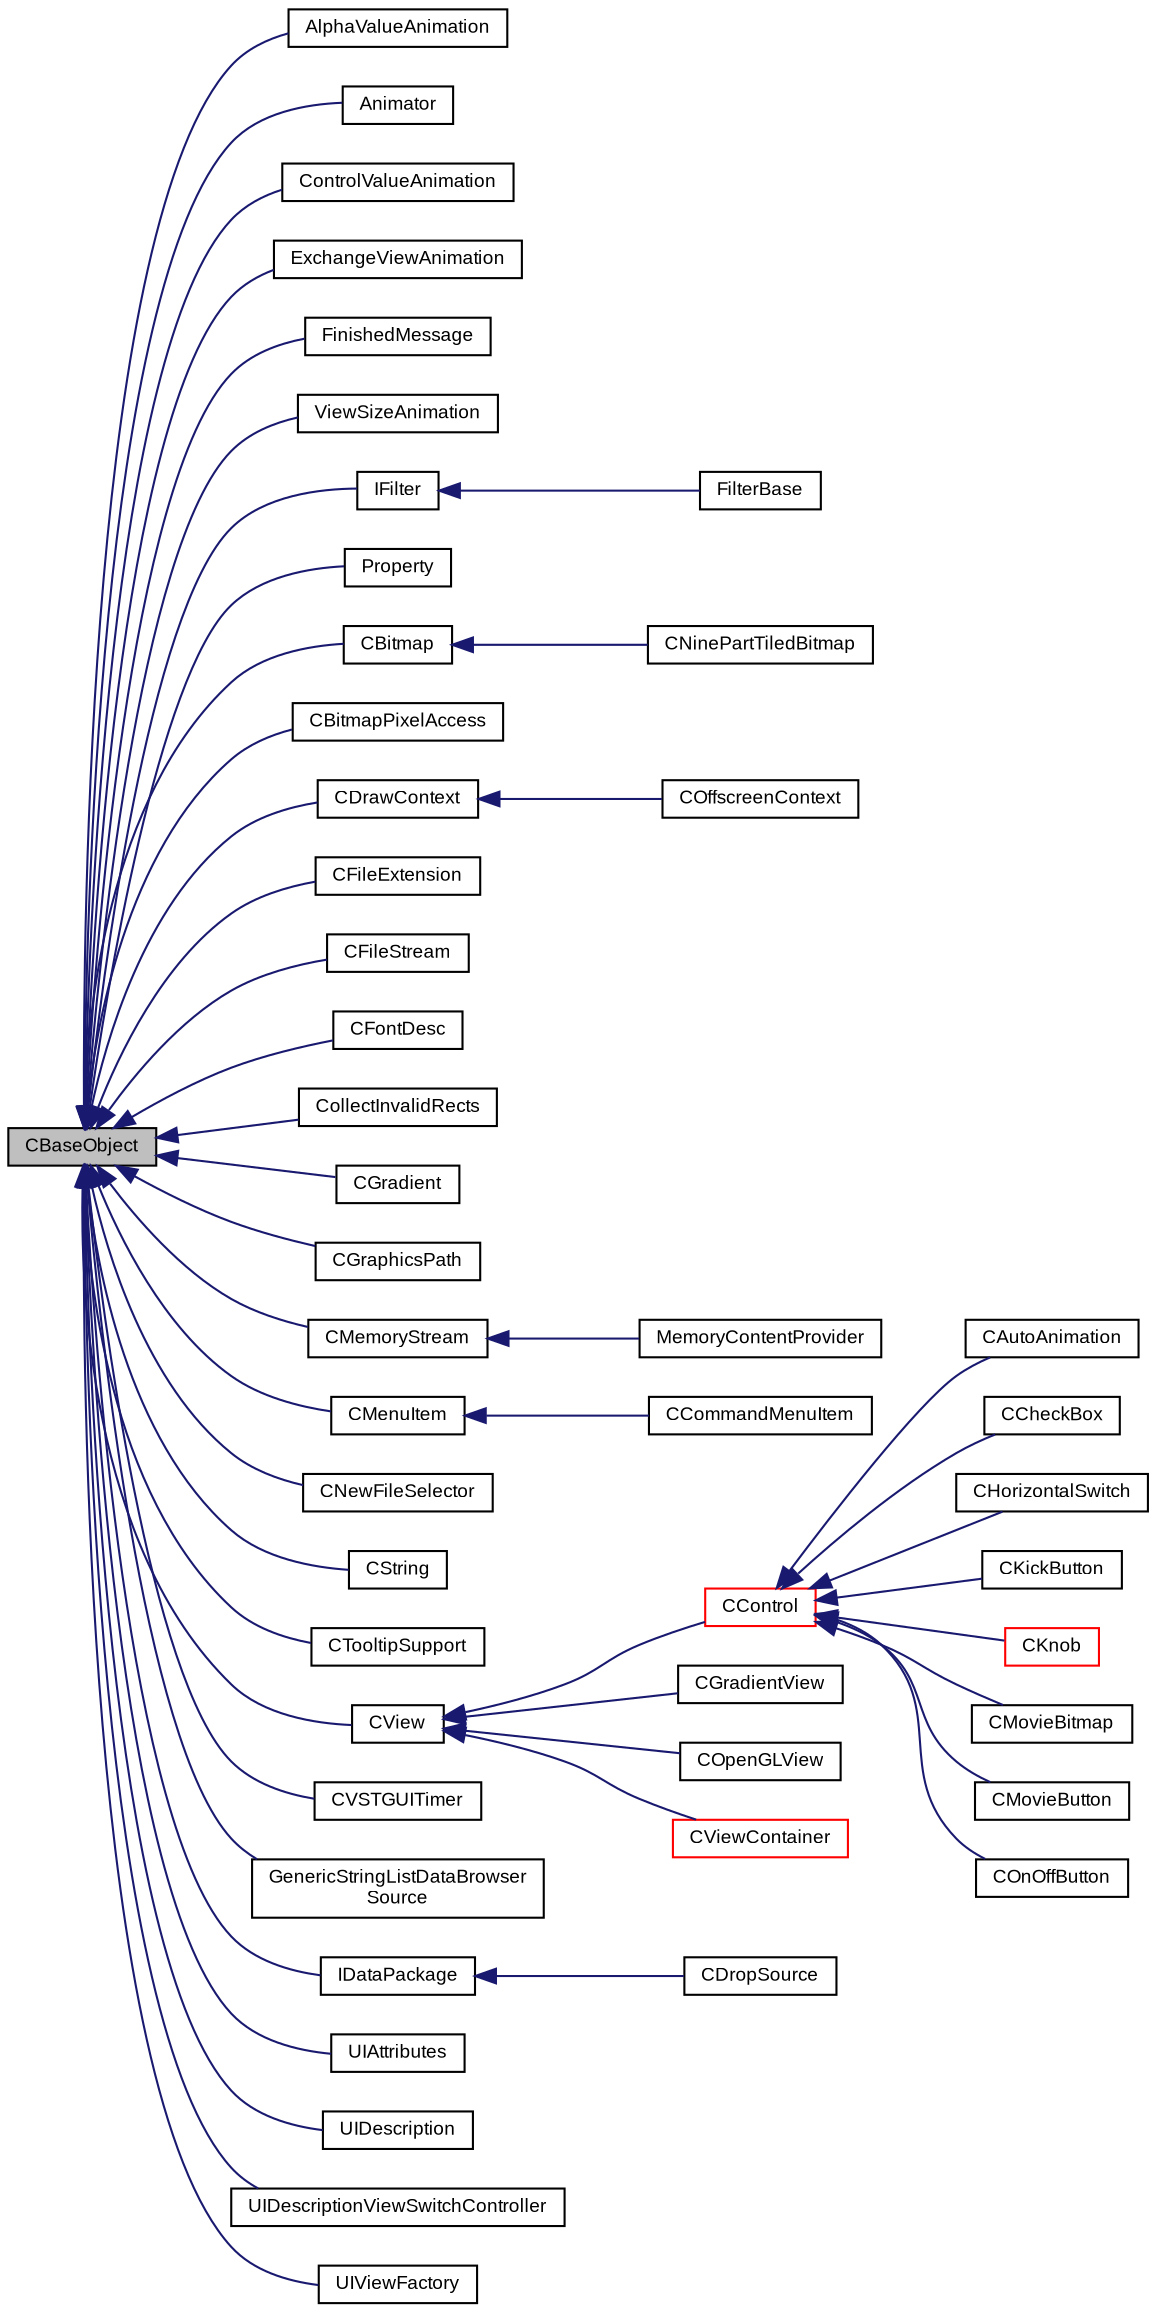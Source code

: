 digraph "CBaseObject"
{
  bgcolor="transparent";
  edge [fontname="Arial",fontsize="9",labelfontname="Arial",labelfontsize="9"];
  node [fontname="Arial",fontsize="9",shape=record];
  rankdir="LR";
  Node1 [label="CBaseObject",height=0.2,width=0.4,color="black", fillcolor="grey75", style="filled" fontcolor="black"];
  Node1 -> Node2 [dir="back",color="midnightblue",fontsize="9",style="solid",fontname="Arial"];
  Node2 [label="AlphaValueAnimation",height=0.2,width=0.4,color="black",URL="$class_v_s_t_g_u_i_1_1_animation_1_1_alpha_value_animation.html",tooltip="animates the alpha value of the view "];
  Node1 -> Node3 [dir="back",color="midnightblue",fontsize="9",style="solid",fontname="Arial"];
  Node3 [label="Animator",height=0.2,width=0.4,color="black",URL="$class_v_s_t_g_u_i_1_1_animation_1_1_animator.html",tooltip="Animation runner. "];
  Node1 -> Node4 [dir="back",color="midnightblue",fontsize="9",style="solid",fontname="Arial"];
  Node4 [label="ControlValueAnimation",height=0.2,width=0.4,color="black",URL="$class_v_s_t_g_u_i_1_1_animation_1_1_control_value_animation.html",tooltip="animates the value of a CControl "];
  Node1 -> Node5 [dir="back",color="midnightblue",fontsize="9",style="solid",fontname="Arial"];
  Node5 [label="ExchangeViewAnimation",height=0.2,width=0.4,color="black",URL="$class_v_s_t_g_u_i_1_1_animation_1_1_exchange_view_animation.html",tooltip="exchange a view by another view with an animation "];
  Node1 -> Node6 [dir="back",color="midnightblue",fontsize="9",style="solid",fontname="Arial"];
  Node6 [label="FinishedMessage",height=0.2,width=0.4,color="black",URL="$class_v_s_t_g_u_i_1_1_animation_1_1_finished_message.html",tooltip="Animation Finished Message Object. "];
  Node1 -> Node7 [dir="back",color="midnightblue",fontsize="9",style="solid",fontname="Arial"];
  Node7 [label="ViewSizeAnimation",height=0.2,width=0.4,color="black",URL="$class_v_s_t_g_u_i_1_1_animation_1_1_view_size_animation.html",tooltip="animates the view size of the view "];
  Node1 -> Node8 [dir="back",color="midnightblue",fontsize="9",style="solid",fontname="Arial"];
  Node8 [label="IFilter",height=0.2,width=0.4,color="black",URL="$class_v_s_t_g_u_i_1_1_bitmap_filter_1_1_i_filter.html",tooltip="Filter Interface. "];
  Node8 -> Node9 [dir="back",color="midnightblue",fontsize="9",style="solid",fontname="Arial"];
  Node9 [label="FilterBase",height=0.2,width=0.4,color="black",URL="$class_v_s_t_g_u_i_1_1_bitmap_filter_1_1_filter_base.html",tooltip="A Base Class for Implementing Bitmap Filters. "];
  Node1 -> Node10 [dir="back",color="midnightblue",fontsize="9",style="solid",fontname="Arial"];
  Node10 [label="Property",height=0.2,width=0.4,color="black",URL="$class_v_s_t_g_u_i_1_1_bitmap_filter_1_1_property.html",tooltip="Filter Property. "];
  Node1 -> Node11 [dir="back",color="midnightblue",fontsize="9",style="solid",fontname="Arial"];
  Node11 [label="CBitmap",height=0.2,width=0.4,color="black",URL="$class_v_s_t_g_u_i_1_1_c_bitmap.html",tooltip="Encapsulates various platform depended kinds of bitmaps. "];
  Node11 -> Node12 [dir="back",color="midnightblue",fontsize="9",style="solid",fontname="Arial"];
  Node12 [label="CNinePartTiledBitmap",height=0.2,width=0.4,color="black",URL="$class_v_s_t_g_u_i_1_1_c_nine_part_tiled_bitmap.html",tooltip="a nine-part tiled bitmap "];
  Node1 -> Node13 [dir="back",color="midnightblue",fontsize="9",style="solid",fontname="Arial"];
  Node13 [label="CBitmapPixelAccess",height=0.2,width=0.4,color="black",URL="$class_v_s_t_g_u_i_1_1_c_bitmap_pixel_access.html",tooltip="direct pixel access to a CBitmap "];
  Node1 -> Node14 [dir="back",color="midnightblue",fontsize="9",style="solid",fontname="Arial"];
  Node14 [label="CDrawContext",height=0.2,width=0.4,color="black",URL="$class_v_s_t_g_u_i_1_1_c_draw_context.html",tooltip="A drawing context encapsulates the drawing context of the underlying OS. "];
  Node14 -> Node15 [dir="back",color="midnightblue",fontsize="9",style="solid",fontname="Arial"];
  Node15 [label="COffscreenContext",height=0.2,width=0.4,color="black",URL="$class_v_s_t_g_u_i_1_1_c_offscreen_context.html",tooltip="A draw context using a bitmap as it&#39;s back buffer. "];
  Node1 -> Node16 [dir="back",color="midnightblue",fontsize="9",style="solid",fontname="Arial"];
  Node16 [label="CFileExtension",height=0.2,width=0.4,color="black",URL="$class_v_s_t_g_u_i_1_1_c_file_extension.html",tooltip="file extension description "];
  Node1 -> Node17 [dir="back",color="midnightblue",fontsize="9",style="solid",fontname="Arial"];
  Node17 [label="CFileStream",height=0.2,width=0.4,color="black",URL="$class_v_s_t_g_u_i_1_1_c_file_stream.html"];
  Node1 -> Node18 [dir="back",color="midnightblue",fontsize="9",style="solid",fontname="Arial"];
  Node18 [label="CFontDesc",height=0.2,width=0.4,color="black",URL="$class_v_s_t_g_u_i_1_1_c_font_desc.html",tooltip="font class "];
  Node1 -> Node19 [dir="back",color="midnightblue",fontsize="9",style="solid",fontname="Arial"];
  Node19 [label="CollectInvalidRects",height=0.2,width=0.4,color="black",URL="$struct_v_s_t_g_u_i_1_1_c_frame_1_1_collect_invalid_rects.html"];
  Node1 -> Node20 [dir="back",color="midnightblue",fontsize="9",style="solid",fontname="Arial"];
  Node20 [label="CGradient",height=0.2,width=0.4,color="black",URL="$class_v_s_t_g_u_i_1_1_c_gradient.html",tooltip="Gradient Object [new in 4.0]. "];
  Node1 -> Node21 [dir="back",color="midnightblue",fontsize="9",style="solid",fontname="Arial"];
  Node21 [label="CGraphicsPath",height=0.2,width=0.4,color="black",URL="$class_v_s_t_g_u_i_1_1_c_graphics_path.html",tooltip="Graphics Path Object. "];
  Node1 -> Node22 [dir="back",color="midnightblue",fontsize="9",style="solid",fontname="Arial"];
  Node22 [label="CMemoryStream",height=0.2,width=0.4,color="black",URL="$class_v_s_t_g_u_i_1_1_c_memory_stream.html"];
  Node22 -> Node23 [dir="back",color="midnightblue",fontsize="9",style="solid",fontname="Arial"];
  Node23 [label="MemoryContentProvider",height=0.2,width=0.4,color="black",URL="$class_v_s_t_g_u_i_1_1_xml_1_1_memory_content_provider.html"];
  Node1 -> Node24 [dir="back",color="midnightblue",fontsize="9",style="solid",fontname="Arial"];
  Node24 [label="CMenuItem",height=0.2,width=0.4,color="black",URL="$class_v_s_t_g_u_i_1_1_c_menu_item.html",tooltip="a menu item "];
  Node24 -> Node25 [dir="back",color="midnightblue",fontsize="9",style="solid",fontname="Arial"];
  Node25 [label="CCommandMenuItem",height=0.2,width=0.4,color="black",URL="$class_v_s_t_g_u_i_1_1_c_command_menu_item.html",tooltip="a command menu item "];
  Node1 -> Node26 [dir="back",color="midnightblue",fontsize="9",style="solid",fontname="Arial"];
  Node26 [label="CNewFileSelector",height=0.2,width=0.4,color="black",URL="$class_v_s_t_g_u_i_1_1_c_new_file_selector.html",tooltip="New file selector class. "];
  Node1 -> Node27 [dir="back",color="midnightblue",fontsize="9",style="solid",fontname="Arial"];
  Node27 [label="CString",height=0.2,width=0.4,color="black",URL="$class_v_s_t_g_u_i_1_1_c_string.html",tooltip="a string holder class "];
  Node1 -> Node28 [dir="back",color="midnightblue",fontsize="9",style="solid",fontname="Arial"];
  Node28 [label="CTooltipSupport",height=0.2,width=0.4,color="black",URL="$class_v_s_t_g_u_i_1_1_c_tooltip_support.html",tooltip="Generic Tooltip Support class. "];
  Node1 -> Node29 [dir="back",color="midnightblue",fontsize="9",style="solid",fontname="Arial"];
  Node29 [label="CView",height=0.2,width=0.4,color="black",URL="$class_v_s_t_g_u_i_1_1_c_view.html",tooltip="Base Class of all view objects. "];
  Node29 -> Node30 [dir="back",color="midnightblue",fontsize="9",style="solid",fontname="Arial"];
  Node30 [label="CControl",height=0.2,width=0.4,color="red",URL="$class_v_s_t_g_u_i_1_1_c_control.html",tooltip="base class of all VSTGUI controls "];
  Node30 -> Node31 [dir="back",color="midnightblue",fontsize="9",style="solid",fontname="Arial"];
  Node31 [label="CAutoAnimation",height=0.2,width=0.4,color="black",URL="$class_v_s_t_g_u_i_1_1_c_auto_animation.html"];
  Node30 -> Node32 [dir="back",color="midnightblue",fontsize="9",style="solid",fontname="Arial"];
  Node32 [label="CCheckBox",height=0.2,width=0.4,color="black",URL="$class_v_s_t_g_u_i_1_1_c_check_box.html",tooltip="a check box control with a title and 3 states "];
  Node30 -> Node33 [dir="back",color="midnightblue",fontsize="9",style="solid",fontname="Arial"];
  Node33 [label="CHorizontalSwitch",height=0.2,width=0.4,color="black",URL="$class_v_s_t_g_u_i_1_1_c_horizontal_switch.html",tooltip="a horizontal switch control "];
  Node30 -> Node34 [dir="back",color="midnightblue",fontsize="9",style="solid",fontname="Arial"];
  Node34 [label="CKickButton",height=0.2,width=0.4,color="black",URL="$class_v_s_t_g_u_i_1_1_c_kick_button.html"];
  Node30 -> Node35 [dir="back",color="midnightblue",fontsize="9",style="solid",fontname="Arial"];
  Node35 [label="CKnob",height=0.2,width=0.4,color="red",URL="$class_v_s_t_g_u_i_1_1_c_knob.html",tooltip="a knob control "];
  Node30 -> Node36 [dir="back",color="midnightblue",fontsize="9",style="solid",fontname="Arial"];
  Node36 [label="CMovieBitmap",height=0.2,width=0.4,color="black",URL="$class_v_s_t_g_u_i_1_1_c_movie_bitmap.html",tooltip="a bitmap view that displays different bitmaps according to its current value "];
  Node30 -> Node37 [dir="back",color="midnightblue",fontsize="9",style="solid",fontname="Arial"];
  Node37 [label="CMovieButton",height=0.2,width=0.4,color="black",URL="$class_v_s_t_g_u_i_1_1_c_movie_button.html",tooltip="a bi-states button with 2 subbitmaps "];
  Node30 -> Node38 [dir="back",color="midnightblue",fontsize="9",style="solid",fontname="Arial"];
  Node38 [label="COnOffButton",height=0.2,width=0.4,color="black",URL="$class_v_s_t_g_u_i_1_1_c_on_off_button.html",tooltip="a button control with 2 states "];
  Node29 -> Node39 [dir="back",color="midnightblue",fontsize="9",style="solid",fontname="Arial"];
  Node39 [label="CGradientView",height=0.2,width=0.4,color="black",URL="$class_v_s_t_g_u_i_1_1_c_gradient_view.html",tooltip="View which draws a gradient. "];
  Node29 -> Node40 [dir="back",color="midnightblue",fontsize="9",style="solid",fontname="Arial"];
  Node40 [label="COpenGLView",height=0.2,width=0.4,color="black",URL="$class_v_s_t_g_u_i_1_1_c_open_g_l_view.html",tooltip="a subview which uses OpenGL for drawing "];
  Node29 -> Node41 [dir="back",color="midnightblue",fontsize="9",style="solid",fontname="Arial"];
  Node41 [label="CViewContainer",height=0.2,width=0.4,color="red",URL="$class_v_s_t_g_u_i_1_1_c_view_container.html",tooltip="Container Class of CView objects. "];
  Node1 -> Node42 [dir="back",color="midnightblue",fontsize="9",style="solid",fontname="Arial"];
  Node42 [label="CVSTGUITimer",height=0.2,width=0.4,color="black",URL="$class_v_s_t_g_u_i_1_1_c_v_s_t_g_u_i_timer.html",tooltip="A timer class, which posts timer messages to CBaseObjects or calls a lambda function (c++11 only)..."];
  Node1 -> Node43 [dir="back",color="midnightblue",fontsize="9",style="solid",fontname="Arial"];
  Node43 [label="GenericStringListDataBrowser\lSource",height=0.2,width=0.4,color="black",URL="$class_v_s_t_g_u_i_1_1_generic_string_list_data_browser_source.html",tooltip="Generic string list data browser source. "];
  Node1 -> Node44 [dir="back",color="midnightblue",fontsize="9",style="solid",fontname="Arial"];
  Node44 [label="IDataPackage",height=0.2,width=0.4,color="black",URL="$class_v_s_t_g_u_i_1_1_i_data_package.html",tooltip="interface for drag&drop and clipboard data "];
  Node44 -> Node45 [dir="back",color="midnightblue",fontsize="9",style="solid",fontname="Arial"];
  Node45 [label="CDropSource",height=0.2,width=0.4,color="black",URL="$class_v_s_t_g_u_i_1_1_c_drop_source.html",tooltip="drop source "];
  Node1 -> Node46 [dir="back",color="midnightblue",fontsize="9",style="solid",fontname="Arial"];
  Node46 [label="UIAttributes",height=0.2,width=0.4,color="black",URL="$class_v_s_t_g_u_i_1_1_u_i_attributes.html"];
  Node1 -> Node47 [dir="back",color="midnightblue",fontsize="9",style="solid",fontname="Arial"];
  Node47 [label="UIDescription",height=0.2,width=0.4,color="black",URL="$class_v_s_t_g_u_i_1_1_u_i_description.html",tooltip="XML description parser and view creator. "];
  Node1 -> Node48 [dir="back",color="midnightblue",fontsize="9",style="solid",fontname="Arial"];
  Node48 [label="UIDescriptionViewSwitchController",height=0.2,width=0.4,color="black",URL="$class_v_s_t_g_u_i_1_1_u_i_description_view_switch_controller.html"];
  Node1 -> Node49 [dir="back",color="midnightblue",fontsize="9",style="solid",fontname="Arial"];
  Node49 [label="UIViewFactory",height=0.2,width=0.4,color="black",URL="$class_v_s_t_g_u_i_1_1_u_i_view_factory.html",tooltip="Default view factory. "];
}
